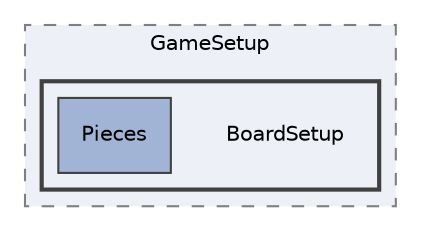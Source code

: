 digraph "Game/GameSetup/BoardSetup"
{
 // LATEX_PDF_SIZE
  edge [fontname="Helvetica",fontsize="10",labelfontname="Helvetica",labelfontsize="10"];
  node [fontname="Helvetica",fontsize="10",shape=record];
  compound=true
  subgraph clusterdir_f87276b9bf773ada794bd5616a52d5b5 {
    graph [ bgcolor="#edf0f7", pencolor="grey50", style="filled,dashed,", label="GameSetup", fontname="Helvetica", fontsize="10", URL="dir_f87276b9bf773ada794bd5616a52d5b5.html"]
  subgraph clusterdir_f90daf2a8185f4a662357ffab0a847e3 {
    graph [ bgcolor="#edf0f7", pencolor="grey25", style="filled,bold,", label="", fontname="Helvetica", fontsize="10", URL="dir_f90daf2a8185f4a662357ffab0a847e3.html"]
    dir_f90daf2a8185f4a662357ffab0a847e3 [shape=plaintext, label="BoardSetup"];
  dir_b1de2c76e84ed9d7613b7e89a743973f [shape=box, label="Pieces", style="filled,", fillcolor="#a2b4d6", color="grey25", URL="dir_b1de2c76e84ed9d7613b7e89a743973f.html"];
  }
  }
}
